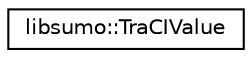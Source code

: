 digraph "Graphical Class Hierarchy"
{
  edge [fontname="Helvetica",fontsize="10",labelfontname="Helvetica",labelfontsize="10"];
  node [fontname="Helvetica",fontsize="10",shape=record];
  rankdir="LR";
  Node0 [label="libsumo::TraCIValue",height=0.2,width=0.4,color="black", fillcolor="white", style="filled",URL="$d1/d15/structlibsumo_1_1_tra_c_i_value.html"];
}

